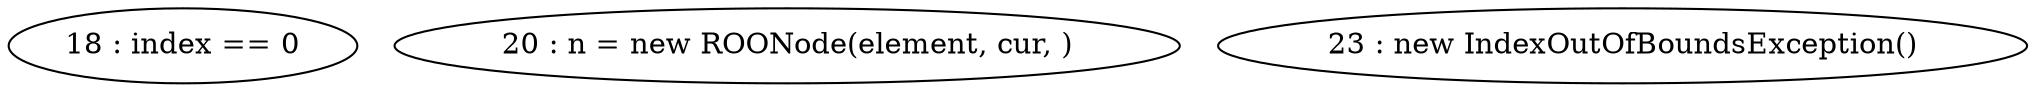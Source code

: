 digraph G {
"18 : index == 0"
"20 : n = new ROONode(element, cur, )"
"23 : new IndexOutOfBoundsException()"
}